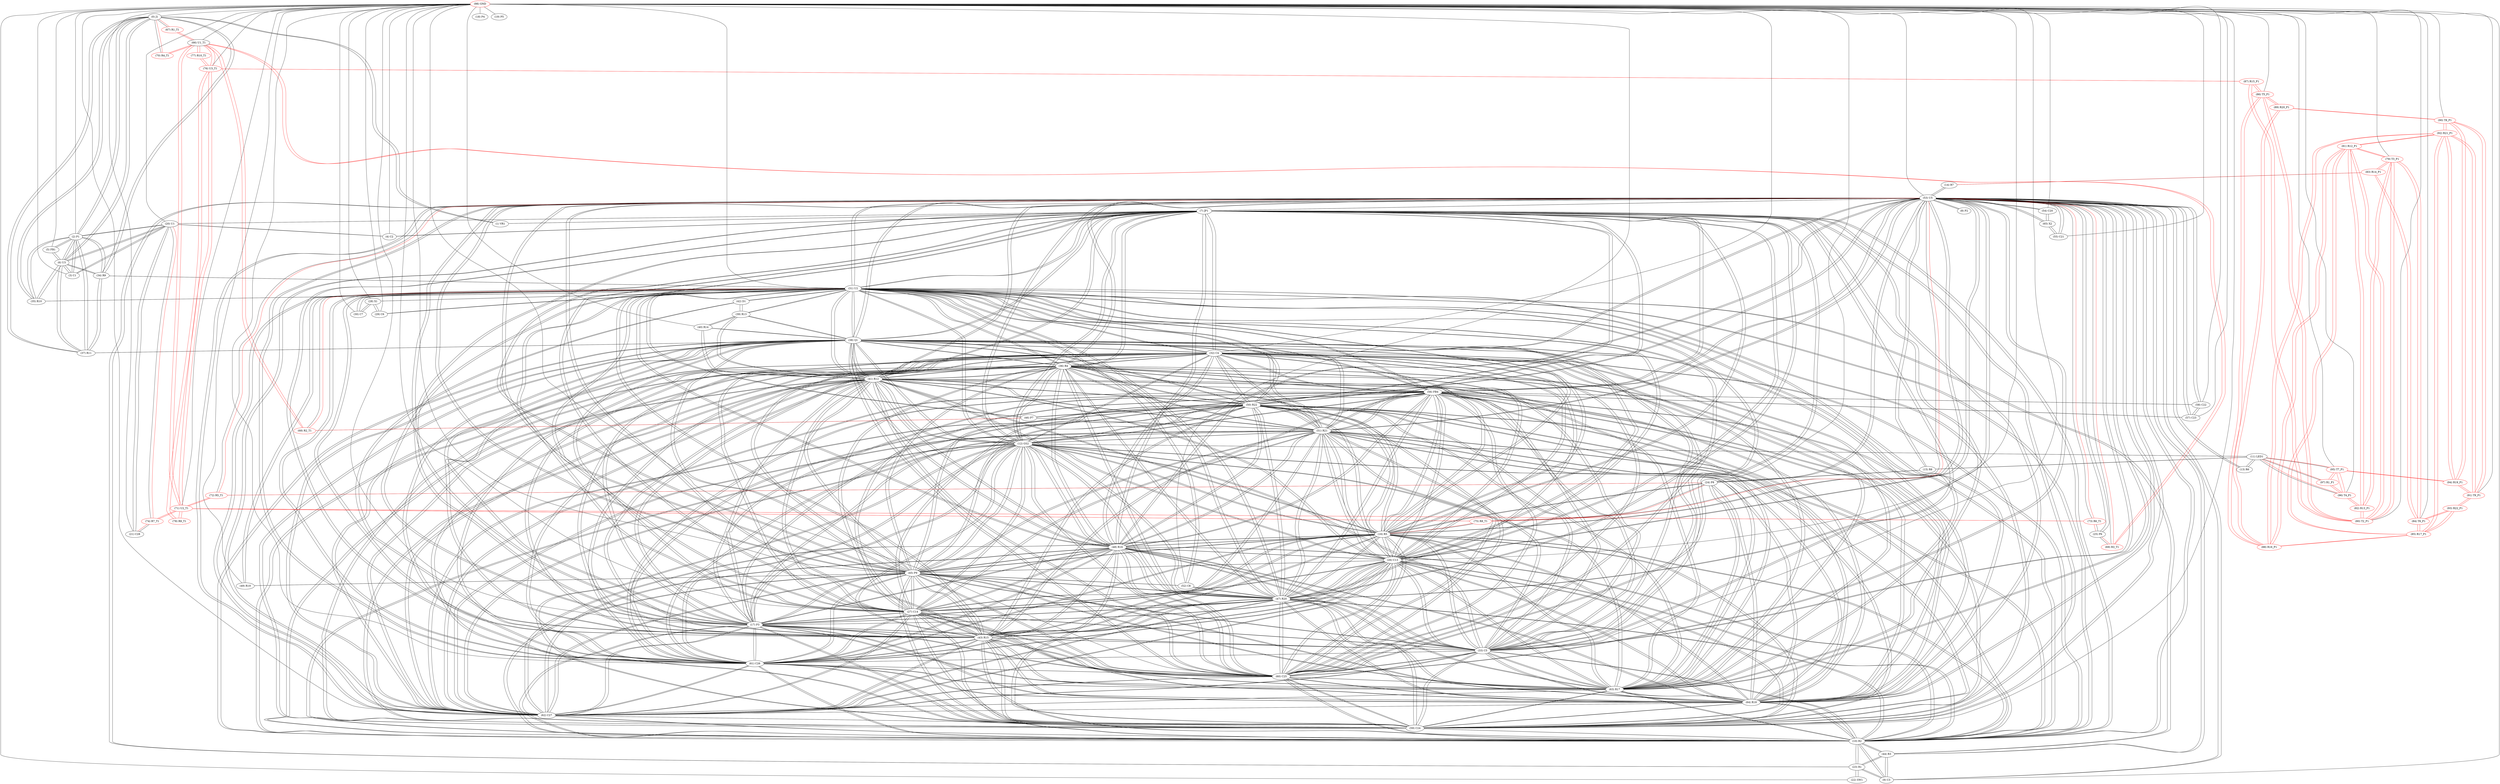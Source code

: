 graph {
	0 [label="(0) J1"]
	67 [label="(67) R1_T1"]
	2 [label="(2) P1"]
	6 [label="(6) U3"]
	35 [label="(35) R10"]
	37 [label="(37) R11"]
	34 [label="(34) R9"]
	70 [label="(70) R4_T1"]
	1 [label="(1) VR1"]
	1 [label="(1) VR1"]
	0 [label="(0) J1"]
	7 [label="(7) JP1"]
	2 [label="(2) P1"]
	0 [label="(0) J1"]
	6 [label="(6) U3"]
	35 [label="(35) R10"]
	37 [label="(37) R11"]
	34 [label="(34) R9"]
	20 [label="(20) U1"]
	3 [label="(3) C1"]
	5 [label="(5) FB1"]
	3 [label="(3) C1"]
	20 [label="(20) U1"]
	2 [label="(2) P1"]
	6 [label="(6) U3"]
	4 [label="(4) C2"]
	20 [label="(20) U1"]
	7 [label="(7) JP1"]
	5 [label="(5) FB1"]
	6 [label="(6) U3"]
	2 [label="(2) P1"]
	6 [label="(6) U3"]
	2 [label="(2) P1"]
	0 [label="(0) J1"]
	35 [label="(35) R10"]
	37 [label="(37) R11"]
	34 [label="(34) R9"]
	20 [label="(20) U1"]
	3 [label="(3) C1"]
	5 [label="(5) FB1"]
	7 [label="(7) JP1"]
	50 [label="(50) R22"]
	10 [label="(10) R2"]
	51 [label="(51) R21"]
	53 [label="(53) U5"]
	59 [label="(59) C24"]
	62 [label="(62) C27"]
	64 [label="(64) R18"]
	63 [label="(63) R17"]
	60 [label="(60) C25"]
	16 [label="(16) R5"]
	61 [label="(61) C26"]
	31 [label="(31) U2"]
	33 [label="(33) C5"]
	43 [label="(43) R15"]
	17 [label="(17) P3"]
	47 [label="(47) R20"]
	27 [label="(27) C14"]
	45 [label="(45) P9"]
	26 [label="(26) C13"]
	48 [label="(48) R16"]
	38 [label="(38) Q1"]
	12 [label="(12) GS2"]
	56 [label="(56) FB4"]
	41 [label="(41) R12"]
	36 [label="(36) R4"]
	32 [label="(32) C4"]
	1 [label="(1) VR1"]
	4 [label="(4) C2"]
	20 [label="(20) U1"]
	8 [label="(8) P2"]
	53 [label="(53) U5"]
	9 [label="(9) C3"]
	53 [label="(53) U5"]
	10 [label="(10) R2"]
	23 [label="(23) R1"]
	44 [label="(44) R3"]
	10 [label="(10) R2"]
	9 [label="(9) C3"]
	53 [label="(53) U5"]
	23 [label="(23) R1"]
	44 [label="(44) R3"]
	50 [label="(50) R22"]
	51 [label="(51) R21"]
	59 [label="(59) C24"]
	62 [label="(62) C27"]
	64 [label="(64) R18"]
	63 [label="(63) R17"]
	60 [label="(60) C25"]
	16 [label="(16) R5"]
	61 [label="(61) C26"]
	31 [label="(31) U2"]
	33 [label="(33) C5"]
	43 [label="(43) R15"]
	17 [label="(17) P3"]
	47 [label="(47) R20"]
	7 [label="(7) JP1"]
	27 [label="(27) C14"]
	45 [label="(45) P9"]
	26 [label="(26) C13"]
	48 [label="(48) R16"]
	38 [label="(38) Q1"]
	12 [label="(12) GS2"]
	56 [label="(56) FB4"]
	41 [label="(41) R12"]
	36 [label="(36) R4"]
	32 [label="(32) C4"]
	11 [label="(11) LED1"]
	13 [label="(13) R6"]
	15 [label="(15) R8"]
	12 [label="(12) GS2"]
	97 [label="(97) R1_P1"]
	96 [label="(96) T4_P1"]
	95 [label="(95) T7_P1"]
	12 [label="(12) GS2"]
	11 [label="(11) LED1"]
	50 [label="(50) R22"]
	10 [label="(10) R2"]
	51 [label="(51) R21"]
	53 [label="(53) U5"]
	59 [label="(59) C24"]
	62 [label="(62) C27"]
	64 [label="(64) R18"]
	63 [label="(63) R17"]
	60 [label="(60) C25"]
	16 [label="(16) R5"]
	61 [label="(61) C26"]
	31 [label="(31) U2"]
	33 [label="(33) C5"]
	43 [label="(43) R15"]
	17 [label="(17) P3"]
	47 [label="(47) R20"]
	7 [label="(7) JP1"]
	27 [label="(27) C14"]
	45 [label="(45) P9"]
	26 [label="(26) C13"]
	48 [label="(48) R16"]
	38 [label="(38) Q1"]
	56 [label="(56) FB4"]
	41 [label="(41) R12"]
	36 [label="(36) R4"]
	32 [label="(32) C4"]
	13 [label="(13) R6"]
	11 [label="(11) LED1"]
	53 [label="(53) U5"]
	14 [label="(14) R7"]
	83 [label="(83) R14_P1"]
	53 [label="(53) U5"]
	15 [label="(15) R8"]
	53 [label="(53) U5"]
	24 [label="(24) P8"]
	11 [label="(11) LED1"]
	16 [label="(16) R5"]
	24 [label="(24) P8"]
	53 [label="(53) U5"]
	75 [label="(75) R8_T1"]
	50 [label="(50) R22"]
	10 [label="(10) R2"]
	51 [label="(51) R21"]
	59 [label="(59) C24"]
	62 [label="(62) C27"]
	64 [label="(64) R18"]
	63 [label="(63) R17"]
	60 [label="(60) C25"]
	61 [label="(61) C26"]
	31 [label="(31) U2"]
	33 [label="(33) C5"]
	43 [label="(43) R15"]
	17 [label="(17) P3"]
	47 [label="(47) R20"]
	7 [label="(7) JP1"]
	27 [label="(27) C14"]
	45 [label="(45) P9"]
	26 [label="(26) C13"]
	48 [label="(48) R16"]
	38 [label="(38) Q1"]
	12 [label="(12) GS2"]
	56 [label="(56) FB4"]
	41 [label="(41) R12"]
	36 [label="(36) R4"]
	32 [label="(32) C4"]
	17 [label="(17) P3"]
	50 [label="(50) R22"]
	10 [label="(10) R2"]
	51 [label="(51) R21"]
	53 [label="(53) U5"]
	59 [label="(59) C24"]
	62 [label="(62) C27"]
	64 [label="(64) R18"]
	63 [label="(63) R17"]
	60 [label="(60) C25"]
	16 [label="(16) R5"]
	61 [label="(61) C26"]
	31 [label="(31) U2"]
	33 [label="(33) C5"]
	43 [label="(43) R15"]
	47 [label="(47) R20"]
	7 [label="(7) JP1"]
	27 [label="(27) C14"]
	45 [label="(45) P9"]
	26 [label="(26) C13"]
	48 [label="(48) R16"]
	38 [label="(38) Q1"]
	12 [label="(12) GS2"]
	56 [label="(56) FB4"]
	41 [label="(41) R12"]
	36 [label="(36) R4"]
	32 [label="(32) C4"]
	18 [label="(18) P4"]
	19 [label="(19) P5"]
	20 [label="(20) U1"]
	21 [label="(21) C28"]
	74 [label="(74) R7_T1"]
	4 [label="(4) C2"]
	7 [label="(7) JP1"]
	3 [label="(3) C1"]
	2 [label="(2) P1"]
	6 [label="(6) U3"]
	21 [label="(21) C28"]
	20 [label="(20) U1"]
	74 [label="(74) R7_T1"]
	22 [label="(22) SW1"]
	23 [label="(23) R1"]
	23 [label="(23) R1"]
	22 [label="(22) SW1"]
	9 [label="(9) C3"]
	53 [label="(53) U5"]
	10 [label="(10) R2"]
	44 [label="(44) R3"]
	24 [label="(24) P8"]
	53 [label="(53) U5"]
	72 [label="(72) R5_T1"]
	63 [label="(63) R17"]
	16 [label="(16) R5"]
	75 [label="(75) R8_T1"]
	15 [label="(15) R8"]
	64 [label="(64) R18"]
	25 [label="(25) P6"]
	53 [label="(53) U5"]
	73 [label="(73) R6_T1"]
	69 [label="(69) R3_T1"]
	26 [label="(26) C13"]
	50 [label="(50) R22"]
	10 [label="(10) R2"]
	51 [label="(51) R21"]
	53 [label="(53) U5"]
	59 [label="(59) C24"]
	62 [label="(62) C27"]
	64 [label="(64) R18"]
	63 [label="(63) R17"]
	60 [label="(60) C25"]
	16 [label="(16) R5"]
	61 [label="(61) C26"]
	31 [label="(31) U2"]
	33 [label="(33) C5"]
	43 [label="(43) R15"]
	17 [label="(17) P3"]
	47 [label="(47) R20"]
	7 [label="(7) JP1"]
	27 [label="(27) C14"]
	45 [label="(45) P9"]
	48 [label="(48) R16"]
	38 [label="(38) Q1"]
	12 [label="(12) GS2"]
	56 [label="(56) FB4"]
	41 [label="(41) R12"]
	36 [label="(36) R4"]
	32 [label="(32) C4"]
	27 [label="(27) C14"]
	50 [label="(50) R22"]
	10 [label="(10) R2"]
	51 [label="(51) R21"]
	53 [label="(53) U5"]
	59 [label="(59) C24"]
	62 [label="(62) C27"]
	64 [label="(64) R18"]
	63 [label="(63) R17"]
	60 [label="(60) C25"]
	16 [label="(16) R5"]
	61 [label="(61) C26"]
	31 [label="(31) U2"]
	33 [label="(33) C5"]
	43 [label="(43) R15"]
	17 [label="(17) P3"]
	47 [label="(47) R20"]
	7 [label="(7) JP1"]
	45 [label="(45) P9"]
	26 [label="(26) C13"]
	48 [label="(48) R16"]
	38 [label="(38) Q1"]
	12 [label="(12) GS2"]
	56 [label="(56) FB4"]
	41 [label="(41) R12"]
	36 [label="(36) R4"]
	32 [label="(32) C4"]
	28 [label="(28) X1"]
	31 [label="(31) U2"]
	29 [label="(29) C6"]
	30 [label="(30) C7"]
	29 [label="(29) C6"]
	31 [label="(31) U2"]
	28 [label="(28) X1"]
	30 [label="(30) C7"]
	31 [label="(31) U2"]
	28 [label="(28) X1"]
	31 [label="(31) U2"]
	53 [label="(53) U5"]
	50 [label="(50) R22"]
	10 [label="(10) R2"]
	51 [label="(51) R21"]
	59 [label="(59) C24"]
	62 [label="(62) C27"]
	64 [label="(64) R18"]
	63 [label="(63) R17"]
	60 [label="(60) C25"]
	16 [label="(16) R5"]
	61 [label="(61) C26"]
	33 [label="(33) C5"]
	43 [label="(43) R15"]
	17 [label="(17) P3"]
	47 [label="(47) R20"]
	7 [label="(7) JP1"]
	27 [label="(27) C14"]
	45 [label="(45) P9"]
	26 [label="(26) C13"]
	48 [label="(48) R16"]
	38 [label="(38) Q1"]
	12 [label="(12) GS2"]
	56 [label="(56) FB4"]
	41 [label="(41) R12"]
	36 [label="(36) R4"]
	32 [label="(32) C4"]
	29 [label="(29) C6"]
	28 [label="(28) X1"]
	30 [label="(30) C7"]
	35 [label="(35) R10"]
	34 [label="(34) R9"]
	52 [label="(52) C8"]
	46 [label="(46) P7"]
	68 [label="(68) R2_T1"]
	49 [label="(49) R19"]
	39 [label="(39) R13"]
	42 [label="(42) D1"]
	44 [label="(44) R3"]
	32 [label="(32) C4"]
	50 [label="(50) R22"]
	10 [label="(10) R2"]
	51 [label="(51) R21"]
	53 [label="(53) U5"]
	59 [label="(59) C24"]
	62 [label="(62) C27"]
	64 [label="(64) R18"]
	63 [label="(63) R17"]
	60 [label="(60) C25"]
	16 [label="(16) R5"]
	61 [label="(61) C26"]
	31 [label="(31) U2"]
	33 [label="(33) C5"]
	43 [label="(43) R15"]
	17 [label="(17) P3"]
	47 [label="(47) R20"]
	7 [label="(7) JP1"]
	27 [label="(27) C14"]
	45 [label="(45) P9"]
	26 [label="(26) C13"]
	48 [label="(48) R16"]
	38 [label="(38) Q1"]
	12 [label="(12) GS2"]
	56 [label="(56) FB4"]
	41 [label="(41) R12"]
	36 [label="(36) R4"]
	33 [label="(33) C5"]
	50 [label="(50) R22"]
	10 [label="(10) R2"]
	51 [label="(51) R21"]
	53 [label="(53) U5"]
	59 [label="(59) C24"]
	62 [label="(62) C27"]
	64 [label="(64) R18"]
	63 [label="(63) R17"]
	60 [label="(60) C25"]
	16 [label="(16) R5"]
	61 [label="(61) C26"]
	31 [label="(31) U2"]
	43 [label="(43) R15"]
	17 [label="(17) P3"]
	47 [label="(47) R20"]
	7 [label="(7) JP1"]
	27 [label="(27) C14"]
	45 [label="(45) P9"]
	26 [label="(26) C13"]
	48 [label="(48) R16"]
	38 [label="(38) Q1"]
	12 [label="(12) GS2"]
	56 [label="(56) FB4"]
	41 [label="(41) R12"]
	36 [label="(36) R4"]
	32 [label="(32) C4"]
	34 [label="(34) R9"]
	0 [label="(0) J1"]
	37 [label="(37) R11"]
	2 [label="(2) P1"]
	6 [label="(6) U3"]
	31 [label="(31) U2"]
	35 [label="(35) R10"]
	2 [label="(2) P1"]
	0 [label="(0) J1"]
	6 [label="(6) U3"]
	31 [label="(31) U2"]
	36 [label="(36) R4"]
	50 [label="(50) R22"]
	10 [label="(10) R2"]
	51 [label="(51) R21"]
	53 [label="(53) U5"]
	59 [label="(59) C24"]
	62 [label="(62) C27"]
	64 [label="(64) R18"]
	63 [label="(63) R17"]
	60 [label="(60) C25"]
	16 [label="(16) R5"]
	61 [label="(61) C26"]
	31 [label="(31) U2"]
	33 [label="(33) C5"]
	43 [label="(43) R15"]
	17 [label="(17) P3"]
	47 [label="(47) R20"]
	7 [label="(7) JP1"]
	27 [label="(27) C14"]
	45 [label="(45) P9"]
	26 [label="(26) C13"]
	48 [label="(48) R16"]
	38 [label="(38) Q1"]
	12 [label="(12) GS2"]
	56 [label="(56) FB4"]
	41 [label="(41) R12"]
	32 [label="(32) C4"]
	37 [label="(37) R11"]
	0 [label="(0) J1"]
	34 [label="(34) R9"]
	2 [label="(2) P1"]
	6 [label="(6) U3"]
	38 [label="(38) Q1"]
	38 [label="(38) Q1"]
	50 [label="(50) R22"]
	10 [label="(10) R2"]
	51 [label="(51) R21"]
	53 [label="(53) U5"]
	59 [label="(59) C24"]
	62 [label="(62) C27"]
	64 [label="(64) R18"]
	63 [label="(63) R17"]
	60 [label="(60) C25"]
	16 [label="(16) R5"]
	61 [label="(61) C26"]
	31 [label="(31) U2"]
	33 [label="(33) C5"]
	43 [label="(43) R15"]
	17 [label="(17) P3"]
	47 [label="(47) R20"]
	7 [label="(7) JP1"]
	27 [label="(27) C14"]
	45 [label="(45) P9"]
	26 [label="(26) C13"]
	48 [label="(48) R16"]
	12 [label="(12) GS2"]
	56 [label="(56) FB4"]
	41 [label="(41) R12"]
	36 [label="(36) R4"]
	32 [label="(32) C4"]
	40 [label="(40) R14"]
	39 [label="(39) R13"]
	37 [label="(37) R11"]
	39 [label="(39) R13"]
	41 [label="(41) R12"]
	40 [label="(40) R14"]
	38 [label="(38) Q1"]
	31 [label="(31) U2"]
	42 [label="(42) D1"]
	40 [label="(40) R14"]
	41 [label="(41) R12"]
	38 [label="(38) Q1"]
	39 [label="(39) R13"]
	41 [label="(41) R12"]
	50 [label="(50) R22"]
	10 [label="(10) R2"]
	51 [label="(51) R21"]
	53 [label="(53) U5"]
	59 [label="(59) C24"]
	62 [label="(62) C27"]
	64 [label="(64) R18"]
	63 [label="(63) R17"]
	60 [label="(60) C25"]
	16 [label="(16) R5"]
	61 [label="(61) C26"]
	31 [label="(31) U2"]
	33 [label="(33) C5"]
	43 [label="(43) R15"]
	17 [label="(17) P3"]
	47 [label="(47) R20"]
	7 [label="(7) JP1"]
	27 [label="(27) C14"]
	45 [label="(45) P9"]
	26 [label="(26) C13"]
	48 [label="(48) R16"]
	38 [label="(38) Q1"]
	12 [label="(12) GS2"]
	56 [label="(56) FB4"]
	36 [label="(36) R4"]
	32 [label="(32) C4"]
	40 [label="(40) R14"]
	39 [label="(39) R13"]
	42 [label="(42) D1"]
	31 [label="(31) U2"]
	39 [label="(39) R13"]
	43 [label="(43) R15"]
	43 [label="(43) R15"]
	50 [label="(50) R22"]
	10 [label="(10) R2"]
	51 [label="(51) R21"]
	53 [label="(53) U5"]
	59 [label="(59) C24"]
	62 [label="(62) C27"]
	64 [label="(64) R18"]
	63 [label="(63) R17"]
	60 [label="(60) C25"]
	16 [label="(16) R5"]
	61 [label="(61) C26"]
	31 [label="(31) U2"]
	33 [label="(33) C5"]
	17 [label="(17) P3"]
	47 [label="(47) R20"]
	7 [label="(7) JP1"]
	27 [label="(27) C14"]
	45 [label="(45) P9"]
	26 [label="(26) C13"]
	48 [label="(48) R16"]
	38 [label="(38) Q1"]
	12 [label="(12) GS2"]
	56 [label="(56) FB4"]
	41 [label="(41) R12"]
	36 [label="(36) R4"]
	32 [label="(32) C4"]
	42 [label="(42) D1"]
	44 [label="(44) R3"]
	9 [label="(9) C3"]
	53 [label="(53) U5"]
	10 [label="(10) R2"]
	23 [label="(23) R1"]
	31 [label="(31) U2"]
	45 [label="(45) P9"]
	50 [label="(50) R22"]
	10 [label="(10) R2"]
	51 [label="(51) R21"]
	53 [label="(53) U5"]
	59 [label="(59) C24"]
	62 [label="(62) C27"]
	64 [label="(64) R18"]
	63 [label="(63) R17"]
	60 [label="(60) C25"]
	16 [label="(16) R5"]
	61 [label="(61) C26"]
	31 [label="(31) U2"]
	33 [label="(33) C5"]
	43 [label="(43) R15"]
	17 [label="(17) P3"]
	47 [label="(47) R20"]
	7 [label="(7) JP1"]
	27 [label="(27) C14"]
	26 [label="(26) C13"]
	48 [label="(48) R16"]
	38 [label="(38) Q1"]
	12 [label="(12) GS2"]
	56 [label="(56) FB4"]
	41 [label="(41) R12"]
	36 [label="(36) R4"]
	32 [label="(32) C4"]
	52 [label="(52) C8"]
	49 [label="(49) R19"]
	46 [label="(46) P7"]
	31 [label="(31) U2"]
	68 [label="(68) R2_T1"]
	51 [label="(51) R21"]
	50 [label="(50) R22"]
	47 [label="(47) R20"]
	50 [label="(50) R22"]
	10 [label="(10) R2"]
	51 [label="(51) R21"]
	53 [label="(53) U5"]
	59 [label="(59) C24"]
	62 [label="(62) C27"]
	64 [label="(64) R18"]
	63 [label="(63) R17"]
	60 [label="(60) C25"]
	16 [label="(16) R5"]
	61 [label="(61) C26"]
	31 [label="(31) U2"]
	33 [label="(33) C5"]
	43 [label="(43) R15"]
	17 [label="(17) P3"]
	7 [label="(7) JP1"]
	27 [label="(27) C14"]
	45 [label="(45) P9"]
	26 [label="(26) C13"]
	48 [label="(48) R16"]
	38 [label="(38) Q1"]
	12 [label="(12) GS2"]
	56 [label="(56) FB4"]
	41 [label="(41) R12"]
	36 [label="(36) R4"]
	32 [label="(32) C4"]
	52 [label="(52) C8"]
	48 [label="(48) R16"]
	50 [label="(50) R22"]
	10 [label="(10) R2"]
	51 [label="(51) R21"]
	53 [label="(53) U5"]
	59 [label="(59) C24"]
	62 [label="(62) C27"]
	64 [label="(64) R18"]
	63 [label="(63) R17"]
	60 [label="(60) C25"]
	16 [label="(16) R5"]
	61 [label="(61) C26"]
	31 [label="(31) U2"]
	33 [label="(33) C5"]
	43 [label="(43) R15"]
	17 [label="(17) P3"]
	47 [label="(47) R20"]
	7 [label="(7) JP1"]
	27 [label="(27) C14"]
	45 [label="(45) P9"]
	26 [label="(26) C13"]
	38 [label="(38) Q1"]
	12 [label="(12) GS2"]
	56 [label="(56) FB4"]
	41 [label="(41) R12"]
	36 [label="(36) R4"]
	32 [label="(32) C4"]
	49 [label="(49) R19"]
	31 [label="(31) U2"]
	45 [label="(45) P9"]
	50 [label="(50) R22"]
	10 [label="(10) R2"]
	51 [label="(51) R21"]
	53 [label="(53) U5"]
	59 [label="(59) C24"]
	62 [label="(62) C27"]
	64 [label="(64) R18"]
	63 [label="(63) R17"]
	60 [label="(60) C25"]
	16 [label="(16) R5"]
	61 [label="(61) C26"]
	31 [label="(31) U2"]
	33 [label="(33) C5"]
	43 [label="(43) R15"]
	17 [label="(17) P3"]
	47 [label="(47) R20"]
	7 [label="(7) JP1"]
	27 [label="(27) C14"]
	45 [label="(45) P9"]
	26 [label="(26) C13"]
	48 [label="(48) R16"]
	38 [label="(38) Q1"]
	12 [label="(12) GS2"]
	56 [label="(56) FB4"]
	41 [label="(41) R12"]
	36 [label="(36) R4"]
	32 [label="(32) C4"]
	46 [label="(46) P7"]
	51 [label="(51) R21"]
	50 [label="(50) R22"]
	10 [label="(10) R2"]
	53 [label="(53) U5"]
	59 [label="(59) C24"]
	62 [label="(62) C27"]
	64 [label="(64) R18"]
	63 [label="(63) R17"]
	60 [label="(60) C25"]
	16 [label="(16) R5"]
	61 [label="(61) C26"]
	31 [label="(31) U2"]
	33 [label="(33) C5"]
	43 [label="(43) R15"]
	17 [label="(17) P3"]
	47 [label="(47) R20"]
	7 [label="(7) JP1"]
	27 [label="(27) C14"]
	45 [label="(45) P9"]
	26 [label="(26) C13"]
	48 [label="(48) R16"]
	38 [label="(38) Q1"]
	12 [label="(12) GS2"]
	56 [label="(56) FB4"]
	41 [label="(41) R12"]
	36 [label="(36) R4"]
	32 [label="(32) C4"]
	46 [label="(46) P7"]
	52 [label="(52) C8"]
	31 [label="(31) U2"]
	47 [label="(47) R20"]
	45 [label="(45) P9"]
	53 [label="(53) U5"]
	8 [label="(8) P2"]
	24 [label="(24) P8"]
	72 [label="(72) R5_T1"]
	63 [label="(63) R17"]
	16 [label="(16) R5"]
	75 [label="(75) R8_T1"]
	15 [label="(15) R8"]
	64 [label="(64) R18"]
	25 [label="(25) P6"]
	73 [label="(73) R6_T1"]
	69 [label="(69) R3_T1"]
	9 [label="(9) C3"]
	10 [label="(10) R2"]
	23 [label="(23) R1"]
	44 [label="(44) R3"]
	31 [label="(31) U2"]
	13 [label="(13) R6"]
	14 [label="(14) R7"]
	50 [label="(50) R22"]
	51 [label="(51) R21"]
	59 [label="(59) C24"]
	62 [label="(62) C27"]
	60 [label="(60) C25"]
	61 [label="(61) C26"]
	33 [label="(33) C5"]
	43 [label="(43) R15"]
	17 [label="(17) P3"]
	47 [label="(47) R20"]
	7 [label="(7) JP1"]
	27 [label="(27) C14"]
	45 [label="(45) P9"]
	26 [label="(26) C13"]
	48 [label="(48) R16"]
	38 [label="(38) Q1"]
	12 [label="(12) GS2"]
	56 [label="(56) FB4"]
	41 [label="(41) R12"]
	36 [label="(36) R4"]
	32 [label="(32) C4"]
	55 [label="(55) C21"]
	65 [label="(65) X2"]
	57 [label="(57) C23"]
	58 [label="(58) C22"]
	54 [label="(54) C20"]
	54 [label="(54) C20"]
	53 [label="(53) U5"]
	65 [label="(65) X2"]
	55 [label="(55) C21"]
	53 [label="(53) U5"]
	65 [label="(65) X2"]
	56 [label="(56) FB4"]
	50 [label="(50) R22"]
	10 [label="(10) R2"]
	51 [label="(51) R21"]
	53 [label="(53) U5"]
	59 [label="(59) C24"]
	62 [label="(62) C27"]
	64 [label="(64) R18"]
	63 [label="(63) R17"]
	60 [label="(60) C25"]
	16 [label="(16) R5"]
	61 [label="(61) C26"]
	31 [label="(31) U2"]
	33 [label="(33) C5"]
	43 [label="(43) R15"]
	17 [label="(17) P3"]
	47 [label="(47) R20"]
	7 [label="(7) JP1"]
	27 [label="(27) C14"]
	45 [label="(45) P9"]
	26 [label="(26) C13"]
	48 [label="(48) R16"]
	38 [label="(38) Q1"]
	12 [label="(12) GS2"]
	41 [label="(41) R12"]
	36 [label="(36) R4"]
	32 [label="(32) C4"]
	57 [label="(57) C23"]
	58 [label="(58) C22"]
	57 [label="(57) C23"]
	56 [label="(56) FB4"]
	58 [label="(58) C22"]
	53 [label="(53) U5"]
	58 [label="(58) C22"]
	56 [label="(56) FB4"]
	57 [label="(57) C23"]
	53 [label="(53) U5"]
	59 [label="(59) C24"]
	50 [label="(50) R22"]
	10 [label="(10) R2"]
	51 [label="(51) R21"]
	53 [label="(53) U5"]
	62 [label="(62) C27"]
	64 [label="(64) R18"]
	63 [label="(63) R17"]
	60 [label="(60) C25"]
	16 [label="(16) R5"]
	61 [label="(61) C26"]
	31 [label="(31) U2"]
	33 [label="(33) C5"]
	43 [label="(43) R15"]
	17 [label="(17) P3"]
	47 [label="(47) R20"]
	7 [label="(7) JP1"]
	27 [label="(27) C14"]
	45 [label="(45) P9"]
	26 [label="(26) C13"]
	48 [label="(48) R16"]
	38 [label="(38) Q1"]
	12 [label="(12) GS2"]
	56 [label="(56) FB4"]
	41 [label="(41) R12"]
	36 [label="(36) R4"]
	32 [label="(32) C4"]
	60 [label="(60) C25"]
	50 [label="(50) R22"]
	10 [label="(10) R2"]
	51 [label="(51) R21"]
	53 [label="(53) U5"]
	59 [label="(59) C24"]
	62 [label="(62) C27"]
	64 [label="(64) R18"]
	63 [label="(63) R17"]
	16 [label="(16) R5"]
	61 [label="(61) C26"]
	31 [label="(31) U2"]
	33 [label="(33) C5"]
	43 [label="(43) R15"]
	17 [label="(17) P3"]
	47 [label="(47) R20"]
	7 [label="(7) JP1"]
	27 [label="(27) C14"]
	45 [label="(45) P9"]
	26 [label="(26) C13"]
	48 [label="(48) R16"]
	38 [label="(38) Q1"]
	12 [label="(12) GS2"]
	56 [label="(56) FB4"]
	41 [label="(41) R12"]
	36 [label="(36) R4"]
	32 [label="(32) C4"]
	61 [label="(61) C26"]
	50 [label="(50) R22"]
	10 [label="(10) R2"]
	51 [label="(51) R21"]
	53 [label="(53) U5"]
	59 [label="(59) C24"]
	62 [label="(62) C27"]
	64 [label="(64) R18"]
	63 [label="(63) R17"]
	60 [label="(60) C25"]
	16 [label="(16) R5"]
	31 [label="(31) U2"]
	33 [label="(33) C5"]
	43 [label="(43) R15"]
	17 [label="(17) P3"]
	47 [label="(47) R20"]
	7 [label="(7) JP1"]
	27 [label="(27) C14"]
	45 [label="(45) P9"]
	26 [label="(26) C13"]
	48 [label="(48) R16"]
	38 [label="(38) Q1"]
	12 [label="(12) GS2"]
	56 [label="(56) FB4"]
	41 [label="(41) R12"]
	36 [label="(36) R4"]
	32 [label="(32) C4"]
	62 [label="(62) C27"]
	50 [label="(50) R22"]
	10 [label="(10) R2"]
	51 [label="(51) R21"]
	53 [label="(53) U5"]
	59 [label="(59) C24"]
	64 [label="(64) R18"]
	63 [label="(63) R17"]
	60 [label="(60) C25"]
	16 [label="(16) R5"]
	61 [label="(61) C26"]
	31 [label="(31) U2"]
	33 [label="(33) C5"]
	43 [label="(43) R15"]
	17 [label="(17) P3"]
	47 [label="(47) R20"]
	7 [label="(7) JP1"]
	27 [label="(27) C14"]
	45 [label="(45) P9"]
	26 [label="(26) C13"]
	48 [label="(48) R16"]
	38 [label="(38) Q1"]
	12 [label="(12) GS2"]
	56 [label="(56) FB4"]
	41 [label="(41) R12"]
	36 [label="(36) R4"]
	32 [label="(32) C4"]
	63 [label="(63) R17"]
	24 [label="(24) P8"]
	53 [label="(53) U5"]
	50 [label="(50) R22"]
	10 [label="(10) R2"]
	51 [label="(51) R21"]
	59 [label="(59) C24"]
	62 [label="(62) C27"]
	64 [label="(64) R18"]
	60 [label="(60) C25"]
	16 [label="(16) R5"]
	61 [label="(61) C26"]
	31 [label="(31) U2"]
	33 [label="(33) C5"]
	43 [label="(43) R15"]
	17 [label="(17) P3"]
	47 [label="(47) R20"]
	7 [label="(7) JP1"]
	27 [label="(27) C14"]
	45 [label="(45) P9"]
	26 [label="(26) C13"]
	48 [label="(48) R16"]
	38 [label="(38) Q1"]
	12 [label="(12) GS2"]
	56 [label="(56) FB4"]
	41 [label="(41) R12"]
	36 [label="(36) R4"]
	32 [label="(32) C4"]
	64 [label="(64) R18"]
	53 [label="(53) U5"]
	24 [label="(24) P8"]
	50 [label="(50) R22"]
	10 [label="(10) R2"]
	51 [label="(51) R21"]
	59 [label="(59) C24"]
	62 [label="(62) C27"]
	63 [label="(63) R17"]
	60 [label="(60) C25"]
	16 [label="(16) R5"]
	61 [label="(61) C26"]
	31 [label="(31) U2"]
	33 [label="(33) C5"]
	43 [label="(43) R15"]
	17 [label="(17) P3"]
	47 [label="(47) R20"]
	7 [label="(7) JP1"]
	27 [label="(27) C14"]
	45 [label="(45) P9"]
	26 [label="(26) C13"]
	48 [label="(48) R16"]
	38 [label="(38) Q1"]
	12 [label="(12) GS2"]
	56 [label="(56) FB4"]
	41 [label="(41) R12"]
	36 [label="(36) R4"]
	32 [label="(32) C4"]
	65 [label="(65) X2"]
	55 [label="(55) C21"]
	53 [label="(53) U5"]
	54 [label="(54) C20"]
	66 [label="(66) U1_T1"]
	71 [label="(71) U2_T1"]
	76 [label="(76) U3_T1"]
	77 [label="(77) R10_T1"]
	70 [label="(70) R4_T1"]
	68 [label="(68) R2_T1"]
	69 [label="(69) R3_T1"]
	67 [label="(67) R1_T1"]
	67 [label="(67) R1_T1" color=red]
	0 [label="(0) J1"]
	66 [label="(66) U1_T1"]
	68 [label="(68) R2_T1" color=red]
	31 [label="(31) U2"]
	46 [label="(46) P7"]
	66 [label="(66) U1_T1"]
	69 [label="(69) R3_T1" color=red]
	25 [label="(25) P6"]
	53 [label="(53) U5"]
	66 [label="(66) U1_T1"]
	70 [label="(70) R4_T1" color=red]
	0 [label="(0) J1"]
	66 [label="(66) U1_T1"]
	71 [label="(71) U2_T1" color=red]
	74 [label="(74) R7_T1"]
	75 [label="(75) R8_T1"]
	72 [label="(72) R5_T1"]
	73 [label="(73) R6_T1"]
	76 [label="(76) U3_T1"]
	66 [label="(66) U1_T1"]
	78 [label="(78) R9_T1"]
	72 [label="(72) R5_T1" color=red]
	53 [label="(53) U5"]
	24 [label="(24) P8"]
	71 [label="(71) U2_T1"]
	73 [label="(73) R6_T1" color=red]
	25 [label="(25) P6"]
	53 [label="(53) U5"]
	71 [label="(71) U2_T1"]
	74 [label="(74) R7_T1" color=red]
	20 [label="(20) U1"]
	21 [label="(21) C28"]
	71 [label="(71) U2_T1"]
	75 [label="(75) R8_T1" color=red]
	16 [label="(16) R5"]
	24 [label="(24) P8"]
	53 [label="(53) U5"]
	71 [label="(71) U2_T1"]
	76 [label="(76) U3_T1" color=red]
	71 [label="(71) U2_T1"]
	66 [label="(66) U1_T1"]
	78 [label="(78) R9_T1"]
	77 [label="(77) R10_T1"]
	87 [label="(87) R15_P1"]
	77 [label="(77) R10_T1" color=red]
	76 [label="(76) U3_T1"]
	66 [label="(66) U1_T1"]
	78 [label="(78) R9_T1" color=red]
	71 [label="(71) U2_T1"]
	76 [label="(76) U3_T1"]
	79 [label="(79) T3_P1" color=red]
	83 [label="(83) R14_P1"]
	84 [label="(84) T6_P1"]
	82 [label="(82) R13_P1"]
	81 [label="(81) R12_P1"]
	80 [label="(80) T2_P1"]
	80 [label="(80) T2_P1" color=red]
	82 [label="(82) R13_P1"]
	79 [label="(79) T3_P1"]
	81 [label="(81) R12_P1"]
	86 [label="(86) T5_P1"]
	87 [label="(87) R15_P1"]
	81 [label="(81) R12_P1" color=red]
	92 [label="(92) R21_P1"]
	88 [label="(88) R16_P1"]
	85 [label="(85) R17_P1"]
	82 [label="(82) R13_P1"]
	79 [label="(79) T3_P1"]
	80 [label="(80) T2_P1"]
	82 [label="(82) R13_P1" color=red]
	96 [label="(96) T4_P1"]
	79 [label="(79) T3_P1"]
	81 [label="(81) R12_P1"]
	80 [label="(80) T2_P1"]
	83 [label="(83) R14_P1" color=red]
	14 [label="(14) R7"]
	79 [label="(79) T3_P1"]
	84 [label="(84) T6_P1"]
	84 [label="(84) T6_P1" color=red]
	83 [label="(83) R14_P1"]
	79 [label="(79) T3_P1"]
	93 [label="(93) R22_P1"]
	85 [label="(85) R17_P1"]
	85 [label="(85) R17_P1" color=red]
	92 [label="(92) R21_P1"]
	88 [label="(88) R16_P1"]
	81 [label="(81) R12_P1"]
	93 [label="(93) R22_P1"]
	84 [label="(84) T6_P1"]
	86 [label="(86) T5_P1" color=red]
	80 [label="(80) T2_P1"]
	87 [label="(87) R15_P1"]
	88 [label="(88) R16_P1"]
	89 [label="(89) R20_P1"]
	87 [label="(87) R15_P1" color=red]
	76 [label="(76) U3_T1"]
	80 [label="(80) T2_P1"]
	86 [label="(86) T5_P1"]
	88 [label="(88) R16_P1" color=red]
	92 [label="(92) R21_P1"]
	81 [label="(81) R12_P1"]
	85 [label="(85) R17_P1"]
	86 [label="(86) T5_P1"]
	89 [label="(89) R20_P1"]
	89 [label="(89) R20_P1" color=red]
	90 [label="(90) T8_P1"]
	88 [label="(88) R16_P1"]
	86 [label="(86) T5_P1"]
	90 [label="(90) T8_P1" color=red]
	91 [label="(91) T9_P1"]
	92 [label="(92) R21_P1"]
	94 [label="(94) R19_P1"]
	89 [label="(89) R20_P1"]
	91 [label="(91) T9_P1" color=red]
	93 [label="(93) R22_P1"]
	92 [label="(92) R21_P1"]
	90 [label="(90) T8_P1"]
	94 [label="(94) R19_P1"]
	92 [label="(92) R21_P1" color=red]
	88 [label="(88) R16_P1"]
	81 [label="(81) R12_P1"]
	85 [label="(85) R17_P1"]
	91 [label="(91) T9_P1"]
	90 [label="(90) T8_P1"]
	94 [label="(94) R19_P1"]
	93 [label="(93) R22_P1" color=red]
	91 [label="(91) T9_P1"]
	84 [label="(84) T6_P1"]
	85 [label="(85) R17_P1"]
	94 [label="(94) R19_P1" color=red]
	91 [label="(91) T9_P1"]
	92 [label="(92) R21_P1"]
	90 [label="(90) T8_P1"]
	95 [label="(95) T7_P1"]
	95 [label="(95) T7_P1" color=red]
	97 [label="(97) R1_P1"]
	96 [label="(96) T4_P1"]
	11 [label="(11) LED1"]
	94 [label="(94) R19_P1"]
	96 [label="(96) T4_P1" color=red]
	82 [label="(82) R13_P1"]
	97 [label="(97) R1_P1"]
	95 [label="(95) T7_P1"]
	11 [label="(11) LED1"]
	97 [label="(97) R1_P1" color=red]
	96 [label="(96) T4_P1"]
	95 [label="(95) T7_P1"]
	11 [label="(11) LED1"]
	98 [label="(98) GND" color=red]
	5 [label="(5) FB1"]
	9 [label="(9) C3"]
	0 [label="(0) J1"]
	4 [label="(4) C2"]
	58 [label="(58) C22"]
	57 [label="(57) C23"]
	3 [label="(3) C1"]
	2 [label="(2) P1"]
	17 [label="(17) P3"]
	62 [label="(62) C27"]
	61 [label="(61) C26"]
	40 [label="(40) R14"]
	32 [label="(32) C4"]
	33 [label="(33) C5"]
	53 [label="(53) U5"]
	59 [label="(59) C24"]
	49 [label="(49) R19"]
	52 [label="(52) C8"]
	45 [label="(45) P9"]
	55 [label="(55) C21"]
	28 [label="(28) X1"]
	60 [label="(60) C25"]
	29 [label="(29) C6"]
	30 [label="(30) C7"]
	54 [label="(54) C20"]
	27 [label="(27) C14"]
	26 [label="(26) C13"]
	31 [label="(31) U2"]
	20 [label="(20) U1"]
	24 [label="(24) P8"]
	21 [label="(21) C28"]
	18 [label="(18) P4"]
	22 [label="(22) SW1"]
	19 [label="(19) P5"]
	71 [label="(71) U2_T1"]
	76 [label="(76) U3_T1"]
	66 [label="(66) U1_T1"]
	79 [label="(79) T3_P1"]
	96 [label="(96) T4_P1"]
	95 [label="(95) T7_P1"]
	86 [label="(86) T5_P1"]
	91 [label="(91) T9_P1"]
	90 [label="(90) T8_P1"]
	84 [label="(84) T6_P1"]
	80 [label="(80) T2_P1"]
	0 -- 67
	0 -- 2
	0 -- 6
	0 -- 35
	0 -- 37
	0 -- 34
	0 -- 70
	0 -- 1
	1 -- 0
	1 -- 7
	2 -- 0
	2 -- 6
	2 -- 35
	2 -- 37
	2 -- 34
	2 -- 20
	2 -- 3
	2 -- 5
	3 -- 20
	3 -- 2
	3 -- 6
	4 -- 20
	4 -- 7
	5 -- 6
	5 -- 2
	6 -- 2
	6 -- 0
	6 -- 35
	6 -- 37
	6 -- 34
	6 -- 20
	6 -- 3
	6 -- 5
	7 -- 50
	7 -- 10
	7 -- 51
	7 -- 53
	7 -- 59
	7 -- 62
	7 -- 64
	7 -- 63
	7 -- 60
	7 -- 16
	7 -- 61
	7 -- 31
	7 -- 33
	7 -- 43
	7 -- 17
	7 -- 47
	7 -- 27
	7 -- 45
	7 -- 26
	7 -- 48
	7 -- 38
	7 -- 12
	7 -- 56
	7 -- 41
	7 -- 36
	7 -- 32
	7 -- 1
	7 -- 4
	7 -- 20
	8 -- 53
	9 -- 53
	9 -- 10
	9 -- 23
	9 -- 44
	10 -- 9
	10 -- 53
	10 -- 23
	10 -- 44
	10 -- 50
	10 -- 51
	10 -- 59
	10 -- 62
	10 -- 64
	10 -- 63
	10 -- 60
	10 -- 16
	10 -- 61
	10 -- 31
	10 -- 33
	10 -- 43
	10 -- 17
	10 -- 47
	10 -- 7
	10 -- 27
	10 -- 45
	10 -- 26
	10 -- 48
	10 -- 38
	10 -- 12
	10 -- 56
	10 -- 41
	10 -- 36
	10 -- 32
	11 -- 13
	11 -- 15
	11 -- 12
	11 -- 97
	11 -- 96
	11 -- 95
	12 -- 11
	12 -- 50
	12 -- 10
	12 -- 51
	12 -- 53
	12 -- 59
	12 -- 62
	12 -- 64
	12 -- 63
	12 -- 60
	12 -- 16
	12 -- 61
	12 -- 31
	12 -- 33
	12 -- 43
	12 -- 17
	12 -- 47
	12 -- 7
	12 -- 27
	12 -- 45
	12 -- 26
	12 -- 48
	12 -- 38
	12 -- 56
	12 -- 41
	12 -- 36
	12 -- 32
	13 -- 11
	13 -- 53
	14 -- 83
	14 -- 53
	15 -- 53
	15 -- 24
	15 -- 11
	16 -- 24
	16 -- 53
	16 -- 75
	16 -- 50
	16 -- 10
	16 -- 51
	16 -- 59
	16 -- 62
	16 -- 64
	16 -- 63
	16 -- 60
	16 -- 61
	16 -- 31
	16 -- 33
	16 -- 43
	16 -- 17
	16 -- 47
	16 -- 7
	16 -- 27
	16 -- 45
	16 -- 26
	16 -- 48
	16 -- 38
	16 -- 12
	16 -- 56
	16 -- 41
	16 -- 36
	16 -- 32
	17 -- 50
	17 -- 10
	17 -- 51
	17 -- 53
	17 -- 59
	17 -- 62
	17 -- 64
	17 -- 63
	17 -- 60
	17 -- 16
	17 -- 61
	17 -- 31
	17 -- 33
	17 -- 43
	17 -- 47
	17 -- 7
	17 -- 27
	17 -- 45
	17 -- 26
	17 -- 48
	17 -- 38
	17 -- 12
	17 -- 56
	17 -- 41
	17 -- 36
	17 -- 32
	20 -- 21
	20 -- 74
	20 -- 4
	20 -- 7
	20 -- 3
	20 -- 2
	20 -- 6
	21 -- 20
	21 -- 74
	22 -- 23
	23 -- 22
	23 -- 9
	23 -- 53
	23 -- 10
	23 -- 44
	24 -- 53
	24 -- 72
	24 -- 63
	24 -- 16
	24 -- 75
	24 -- 15
	24 -- 64
	25 -- 53
	25 -- 73
	25 -- 69
	26 -- 50
	26 -- 10
	26 -- 51
	26 -- 53
	26 -- 59
	26 -- 62
	26 -- 64
	26 -- 63
	26 -- 60
	26 -- 16
	26 -- 61
	26 -- 31
	26 -- 33
	26 -- 43
	26 -- 17
	26 -- 47
	26 -- 7
	26 -- 27
	26 -- 45
	26 -- 48
	26 -- 38
	26 -- 12
	26 -- 56
	26 -- 41
	26 -- 36
	26 -- 32
	27 -- 50
	27 -- 10
	27 -- 51
	27 -- 53
	27 -- 59
	27 -- 62
	27 -- 64
	27 -- 63
	27 -- 60
	27 -- 16
	27 -- 61
	27 -- 31
	27 -- 33
	27 -- 43
	27 -- 17
	27 -- 47
	27 -- 7
	27 -- 45
	27 -- 26
	27 -- 48
	27 -- 38
	27 -- 12
	27 -- 56
	27 -- 41
	27 -- 36
	27 -- 32
	28 -- 31
	28 -- 29
	28 -- 30
	29 -- 31
	29 -- 28
	30 -- 31
	30 -- 28
	31 -- 53
	31 -- 50
	31 -- 10
	31 -- 51
	31 -- 59
	31 -- 62
	31 -- 64
	31 -- 63
	31 -- 60
	31 -- 16
	31 -- 61
	31 -- 33
	31 -- 43
	31 -- 17
	31 -- 47
	31 -- 7
	31 -- 27
	31 -- 45
	31 -- 26
	31 -- 48
	31 -- 38
	31 -- 12
	31 -- 56
	31 -- 41
	31 -- 36
	31 -- 32
	31 -- 29
	31 -- 28
	31 -- 30
	31 -- 35
	31 -- 34
	31 -- 52
	31 -- 46
	31 -- 68
	31 -- 49
	31 -- 39
	31 -- 42
	31 -- 44
	32 -- 50
	32 -- 10
	32 -- 51
	32 -- 53
	32 -- 59
	32 -- 62
	32 -- 64
	32 -- 63
	32 -- 60
	32 -- 16
	32 -- 61
	32 -- 31
	32 -- 33
	32 -- 43
	32 -- 17
	32 -- 47
	32 -- 7
	32 -- 27
	32 -- 45
	32 -- 26
	32 -- 48
	32 -- 38
	32 -- 12
	32 -- 56
	32 -- 41
	32 -- 36
	33 -- 50
	33 -- 10
	33 -- 51
	33 -- 53
	33 -- 59
	33 -- 62
	33 -- 64
	33 -- 63
	33 -- 60
	33 -- 16
	33 -- 61
	33 -- 31
	33 -- 43
	33 -- 17
	33 -- 47
	33 -- 7
	33 -- 27
	33 -- 45
	33 -- 26
	33 -- 48
	33 -- 38
	33 -- 12
	33 -- 56
	33 -- 41
	33 -- 36
	33 -- 32
	34 -- 0
	34 -- 37
	34 -- 2
	34 -- 6
	34 -- 31
	35 -- 2
	35 -- 0
	35 -- 6
	35 -- 31
	36 -- 50
	36 -- 10
	36 -- 51
	36 -- 53
	36 -- 59
	36 -- 62
	36 -- 64
	36 -- 63
	36 -- 60
	36 -- 16
	36 -- 61
	36 -- 31
	36 -- 33
	36 -- 43
	36 -- 17
	36 -- 47
	36 -- 7
	36 -- 27
	36 -- 45
	36 -- 26
	36 -- 48
	36 -- 38
	36 -- 12
	36 -- 56
	36 -- 41
	36 -- 32
	37 -- 0
	37 -- 34
	37 -- 2
	37 -- 6
	37 -- 38
	38 -- 50
	38 -- 10
	38 -- 51
	38 -- 53
	38 -- 59
	38 -- 62
	38 -- 64
	38 -- 63
	38 -- 60
	38 -- 16
	38 -- 61
	38 -- 31
	38 -- 33
	38 -- 43
	38 -- 17
	38 -- 47
	38 -- 7
	38 -- 27
	38 -- 45
	38 -- 26
	38 -- 48
	38 -- 12
	38 -- 56
	38 -- 41
	38 -- 36
	38 -- 32
	38 -- 40
	38 -- 39
	38 -- 37
	39 -- 41
	39 -- 40
	39 -- 38
	39 -- 31
	39 -- 42
	40 -- 41
	40 -- 38
	40 -- 39
	41 -- 50
	41 -- 10
	41 -- 51
	41 -- 53
	41 -- 59
	41 -- 62
	41 -- 64
	41 -- 63
	41 -- 60
	41 -- 16
	41 -- 61
	41 -- 31
	41 -- 33
	41 -- 43
	41 -- 17
	41 -- 47
	41 -- 7
	41 -- 27
	41 -- 45
	41 -- 26
	41 -- 48
	41 -- 38
	41 -- 12
	41 -- 56
	41 -- 36
	41 -- 32
	41 -- 40
	41 -- 39
	42 -- 31
	42 -- 39
	42 -- 43
	43 -- 50
	43 -- 10
	43 -- 51
	43 -- 53
	43 -- 59
	43 -- 62
	43 -- 64
	43 -- 63
	43 -- 60
	43 -- 16
	43 -- 61
	43 -- 31
	43 -- 33
	43 -- 17
	43 -- 47
	43 -- 7
	43 -- 27
	43 -- 45
	43 -- 26
	43 -- 48
	43 -- 38
	43 -- 12
	43 -- 56
	43 -- 41
	43 -- 36
	43 -- 32
	43 -- 42
	44 -- 9
	44 -- 53
	44 -- 10
	44 -- 23
	44 -- 31
	45 -- 50
	45 -- 10
	45 -- 51
	45 -- 53
	45 -- 59
	45 -- 62
	45 -- 64
	45 -- 63
	45 -- 60
	45 -- 16
	45 -- 61
	45 -- 31
	45 -- 33
	45 -- 43
	45 -- 17
	45 -- 47
	45 -- 7
	45 -- 27
	45 -- 26
	45 -- 48
	45 -- 38
	45 -- 12
	45 -- 56
	45 -- 41
	45 -- 36
	45 -- 32
	45 -- 52
	45 -- 49
	46 -- 31
	46 -- 68
	46 -- 51
	46 -- 50
	47 -- 50
	47 -- 10
	47 -- 51
	47 -- 53
	47 -- 59
	47 -- 62
	47 -- 64
	47 -- 63
	47 -- 60
	47 -- 16
	47 -- 61
	47 -- 31
	47 -- 33
	47 -- 43
	47 -- 17
	47 -- 7
	47 -- 27
	47 -- 45
	47 -- 26
	47 -- 48
	47 -- 38
	47 -- 12
	47 -- 56
	47 -- 41
	47 -- 36
	47 -- 32
	47 -- 52
	48 -- 50
	48 -- 10
	48 -- 51
	48 -- 53
	48 -- 59
	48 -- 62
	48 -- 64
	48 -- 63
	48 -- 60
	48 -- 16
	48 -- 61
	48 -- 31
	48 -- 33
	48 -- 43
	48 -- 17
	48 -- 47
	48 -- 7
	48 -- 27
	48 -- 45
	48 -- 26
	48 -- 38
	48 -- 12
	48 -- 56
	48 -- 41
	48 -- 36
	48 -- 32
	49 -- 31
	49 -- 45
	50 -- 10
	50 -- 51
	50 -- 53
	50 -- 59
	50 -- 62
	50 -- 64
	50 -- 63
	50 -- 60
	50 -- 16
	50 -- 61
	50 -- 31
	50 -- 33
	50 -- 43
	50 -- 17
	50 -- 47
	50 -- 7
	50 -- 27
	50 -- 45
	50 -- 26
	50 -- 48
	50 -- 38
	50 -- 12
	50 -- 56
	50 -- 41
	50 -- 36
	50 -- 32
	50 -- 46
	51 -- 50
	51 -- 10
	51 -- 53
	51 -- 59
	51 -- 62
	51 -- 64
	51 -- 63
	51 -- 60
	51 -- 16
	51 -- 61
	51 -- 31
	51 -- 33
	51 -- 43
	51 -- 17
	51 -- 47
	51 -- 7
	51 -- 27
	51 -- 45
	51 -- 26
	51 -- 48
	51 -- 38
	51 -- 12
	51 -- 56
	51 -- 41
	51 -- 36
	51 -- 32
	51 -- 46
	52 -- 31
	52 -- 47
	52 -- 45
	53 -- 8
	53 -- 24
	53 -- 72
	53 -- 63
	53 -- 16
	53 -- 75
	53 -- 15
	53 -- 64
	53 -- 25
	53 -- 73
	53 -- 69
	53 -- 9
	53 -- 10
	53 -- 23
	53 -- 44
	53 -- 31
	53 -- 13
	53 -- 14
	53 -- 50
	53 -- 51
	53 -- 59
	53 -- 62
	53 -- 60
	53 -- 61
	53 -- 33
	53 -- 43
	53 -- 17
	53 -- 47
	53 -- 7
	53 -- 27
	53 -- 45
	53 -- 26
	53 -- 48
	53 -- 38
	53 -- 12
	53 -- 56
	53 -- 41
	53 -- 36
	53 -- 32
	53 -- 55
	53 -- 65
	53 -- 57
	53 -- 58
	53 -- 54
	54 -- 53
	54 -- 65
	55 -- 53
	55 -- 65
	56 -- 50
	56 -- 10
	56 -- 51
	56 -- 53
	56 -- 59
	56 -- 62
	56 -- 64
	56 -- 63
	56 -- 60
	56 -- 16
	56 -- 61
	56 -- 31
	56 -- 33
	56 -- 43
	56 -- 17
	56 -- 47
	56 -- 7
	56 -- 27
	56 -- 45
	56 -- 26
	56 -- 48
	56 -- 38
	56 -- 12
	56 -- 41
	56 -- 36
	56 -- 32
	56 -- 57
	56 -- 58
	57 -- 56
	57 -- 58
	57 -- 53
	58 -- 56
	58 -- 57
	58 -- 53
	59 -- 50
	59 -- 10
	59 -- 51
	59 -- 53
	59 -- 62
	59 -- 64
	59 -- 63
	59 -- 60
	59 -- 16
	59 -- 61
	59 -- 31
	59 -- 33
	59 -- 43
	59 -- 17
	59 -- 47
	59 -- 7
	59 -- 27
	59 -- 45
	59 -- 26
	59 -- 48
	59 -- 38
	59 -- 12
	59 -- 56
	59 -- 41
	59 -- 36
	59 -- 32
	60 -- 50
	60 -- 10
	60 -- 51
	60 -- 53
	60 -- 59
	60 -- 62
	60 -- 64
	60 -- 63
	60 -- 16
	60 -- 61
	60 -- 31
	60 -- 33
	60 -- 43
	60 -- 17
	60 -- 47
	60 -- 7
	60 -- 27
	60 -- 45
	60 -- 26
	60 -- 48
	60 -- 38
	60 -- 12
	60 -- 56
	60 -- 41
	60 -- 36
	60 -- 32
	61 -- 50
	61 -- 10
	61 -- 51
	61 -- 53
	61 -- 59
	61 -- 62
	61 -- 64
	61 -- 63
	61 -- 60
	61 -- 16
	61 -- 31
	61 -- 33
	61 -- 43
	61 -- 17
	61 -- 47
	61 -- 7
	61 -- 27
	61 -- 45
	61 -- 26
	61 -- 48
	61 -- 38
	61 -- 12
	61 -- 56
	61 -- 41
	61 -- 36
	61 -- 32
	62 -- 50
	62 -- 10
	62 -- 51
	62 -- 53
	62 -- 59
	62 -- 64
	62 -- 63
	62 -- 60
	62 -- 16
	62 -- 61
	62 -- 31
	62 -- 33
	62 -- 43
	62 -- 17
	62 -- 47
	62 -- 7
	62 -- 27
	62 -- 45
	62 -- 26
	62 -- 48
	62 -- 38
	62 -- 12
	62 -- 56
	62 -- 41
	62 -- 36
	62 -- 32
	63 -- 24
	63 -- 53
	63 -- 50
	63 -- 10
	63 -- 51
	63 -- 59
	63 -- 62
	63 -- 64
	63 -- 60
	63 -- 16
	63 -- 61
	63 -- 31
	63 -- 33
	63 -- 43
	63 -- 17
	63 -- 47
	63 -- 7
	63 -- 27
	63 -- 45
	63 -- 26
	63 -- 48
	63 -- 38
	63 -- 12
	63 -- 56
	63 -- 41
	63 -- 36
	63 -- 32
	64 -- 53
	64 -- 24
	64 -- 50
	64 -- 10
	64 -- 51
	64 -- 59
	64 -- 62
	64 -- 63
	64 -- 60
	64 -- 16
	64 -- 61
	64 -- 31
	64 -- 33
	64 -- 43
	64 -- 17
	64 -- 47
	64 -- 7
	64 -- 27
	64 -- 45
	64 -- 26
	64 -- 48
	64 -- 38
	64 -- 12
	64 -- 56
	64 -- 41
	64 -- 36
	64 -- 32
	65 -- 55
	65 -- 53
	65 -- 54
	66 -- 71 [color=red]
	66 -- 76 [color=red]
	66 -- 77 [color=red]
	66 -- 70 [color=red]
	66 -- 68 [color=red]
	66 -- 69 [color=red]
	66 -- 67 [color=red]
	67 -- 0 [color=red]
	67 -- 66 [color=red]
	68 -- 31 [color=red]
	68 -- 46 [color=red]
	68 -- 66 [color=red]
	69 -- 25 [color=red]
	69 -- 53 [color=red]
	69 -- 66 [color=red]
	70 -- 0 [color=red]
	70 -- 66 [color=red]
	71 -- 74 [color=red]
	71 -- 75 [color=red]
	71 -- 72 [color=red]
	71 -- 73 [color=red]
	71 -- 76 [color=red]
	71 -- 66 [color=red]
	71 -- 78 [color=red]
	72 -- 53 [color=red]
	72 -- 24 [color=red]
	72 -- 71 [color=red]
	73 -- 25 [color=red]
	73 -- 53 [color=red]
	73 -- 71 [color=red]
	74 -- 20 [color=red]
	74 -- 21 [color=red]
	74 -- 71 [color=red]
	75 -- 16 [color=red]
	75 -- 24 [color=red]
	75 -- 53 [color=red]
	75 -- 71 [color=red]
	76 -- 71 [color=red]
	76 -- 66 [color=red]
	76 -- 78 [color=red]
	76 -- 77 [color=red]
	76 -- 87 [color=red]
	77 -- 76 [color=red]
	77 -- 66 [color=red]
	78 -- 71 [color=red]
	78 -- 76 [color=red]
	79 -- 83 [color=red]
	79 -- 84 [color=red]
	79 -- 82 [color=red]
	79 -- 81 [color=red]
	79 -- 80 [color=red]
	80 -- 82 [color=red]
	80 -- 79 [color=red]
	80 -- 81 [color=red]
	80 -- 86 [color=red]
	80 -- 87 [color=red]
	81 -- 92 [color=red]
	81 -- 88 [color=red]
	81 -- 85 [color=red]
	81 -- 82 [color=red]
	81 -- 79 [color=red]
	81 -- 80 [color=red]
	82 -- 96 [color=red]
	82 -- 79 [color=red]
	82 -- 81 [color=red]
	82 -- 80 [color=red]
	83 -- 14 [color=red]
	83 -- 79 [color=red]
	83 -- 84 [color=red]
	84 -- 83 [color=red]
	84 -- 79 [color=red]
	84 -- 93 [color=red]
	84 -- 85 [color=red]
	85 -- 92 [color=red]
	85 -- 88 [color=red]
	85 -- 81 [color=red]
	85 -- 93 [color=red]
	85 -- 84 [color=red]
	86 -- 80 [color=red]
	86 -- 87 [color=red]
	86 -- 88 [color=red]
	86 -- 89 [color=red]
	87 -- 76 [color=red]
	87 -- 80 [color=red]
	87 -- 86 [color=red]
	88 -- 92 [color=red]
	88 -- 81 [color=red]
	88 -- 85 [color=red]
	88 -- 86 [color=red]
	88 -- 89 [color=red]
	89 -- 90 [color=red]
	89 -- 88 [color=red]
	89 -- 86 [color=red]
	90 -- 91 [color=red]
	90 -- 92 [color=red]
	90 -- 94 [color=red]
	90 -- 89 [color=red]
	91 -- 93 [color=red]
	91 -- 92 [color=red]
	91 -- 90 [color=red]
	91 -- 94 [color=red]
	92 -- 88 [color=red]
	92 -- 81 [color=red]
	92 -- 85 [color=red]
	92 -- 91 [color=red]
	92 -- 90 [color=red]
	92 -- 94 [color=red]
	93 -- 91 [color=red]
	93 -- 84 [color=red]
	93 -- 85 [color=red]
	94 -- 91 [color=red]
	94 -- 92 [color=red]
	94 -- 90 [color=red]
	94 -- 95 [color=red]
	95 -- 97 [color=red]
	95 -- 96 [color=red]
	95 -- 11 [color=red]
	95 -- 94 [color=red]
	96 -- 82 [color=red]
	96 -- 97 [color=red]
	96 -- 95 [color=red]
	96 -- 11 [color=red]
	97 -- 96 [color=red]
	97 -- 95 [color=red]
	97 -- 11 [color=red]
	98 -- 5
	98 -- 9
	98 -- 0
	98 -- 4
	98 -- 58
	98 -- 57
	98 -- 3
	98 -- 2
	98 -- 17
	98 -- 62
	98 -- 61
	98 -- 40
	98 -- 32
	98 -- 33
	98 -- 53
	98 -- 59
	98 -- 49
	98 -- 52
	98 -- 45
	98 -- 55
	98 -- 28
	98 -- 60
	98 -- 29
	98 -- 30
	98 -- 54
	98 -- 27
	98 -- 26
	98 -- 31
	98 -- 20
	98 -- 24
	98 -- 21
	98 -- 18
	98 -- 22
	98 -- 19
	98 -- 71
	98 -- 76
	98 -- 66
	98 -- 79
	98 -- 96
	98 -- 95
	98 -- 86
	98 -- 91
	98 -- 90
	98 -- 84
	98 -- 80
}